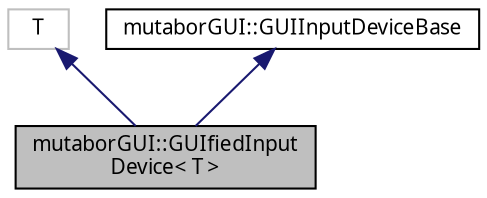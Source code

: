 digraph "mutaborGUI::GUIfiedInputDevice&lt; T &gt;"
{
  edge [fontname="Sans",fontsize="10",labelfontname="Sans",labelfontsize="10"];
  node [fontname="Sans",fontsize="10",shape=record];
  Node0 [label="mutaborGUI::GUIfiedInput\lDevice\< T \>",height=0.2,width=0.4,color="black", fillcolor="grey75", style="filled", fontcolor="black"];
  Node1 -> Node0 [dir="back",color="midnightblue",fontsize="10",style="solid",fontname="Sans"];
  Node1 [label="T",height=0.2,width=0.4,color="grey75", fillcolor="white", style="filled"];
  Node2 -> Node0 [dir="back",color="midnightblue",fontsize="10",style="solid",fontname="Sans"];
  Node2 [label="mutaborGUI::GUIInputDeviceBase",height=0.2,width=0.4,color="black", fillcolor="white", style="filled",URL="$d4/d3b/classmutaborGUI_1_1GUIInputDeviceBase.html",tooltip="Prototype of any GUI based input device class. "];
}

